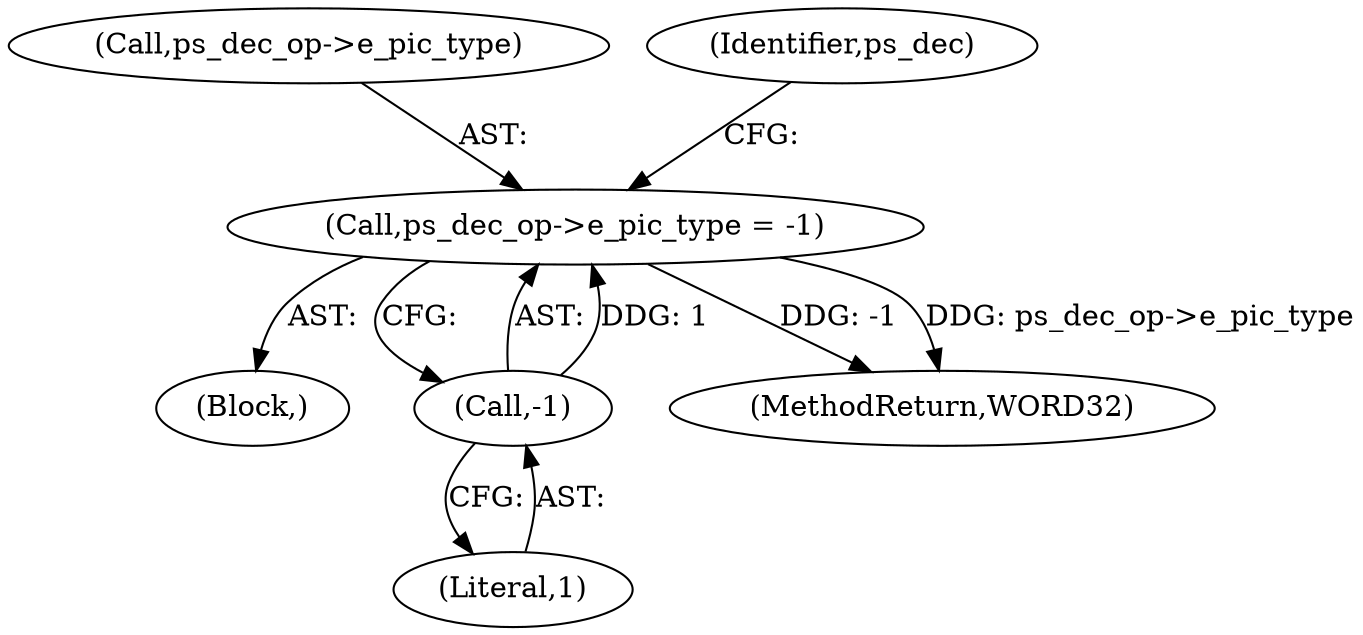 digraph "0_Android_0b23c81c3dd9ec38f7e6806a3955fed1925541a0@pointer" {
"1001070" [label="(Call,ps_dec_op->e_pic_type = -1)"];
"1001074" [label="(Call,-1)"];
"1001071" [label="(Call,ps_dec_op->e_pic_type)"];
"1001056" [label="(Block,)"];
"1002226" [label="(MethodReturn,WORD32)"];
"1001075" [label="(Literal,1)"];
"1001077" [label="(Identifier,ps_dec)"];
"1001070" [label="(Call,ps_dec_op->e_pic_type = -1)"];
"1001074" [label="(Call,-1)"];
"1001070" -> "1001056"  [label="AST: "];
"1001070" -> "1001074"  [label="CFG: "];
"1001071" -> "1001070"  [label="AST: "];
"1001074" -> "1001070"  [label="AST: "];
"1001077" -> "1001070"  [label="CFG: "];
"1001070" -> "1002226"  [label="DDG: -1"];
"1001070" -> "1002226"  [label="DDG: ps_dec_op->e_pic_type"];
"1001074" -> "1001070"  [label="DDG: 1"];
"1001074" -> "1001075"  [label="CFG: "];
"1001075" -> "1001074"  [label="AST: "];
}
